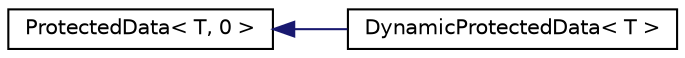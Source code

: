 digraph "Graphical Class Hierarchy"
{
 // LATEX_PDF_SIZE
  edge [fontname="Helvetica",fontsize="10",labelfontname="Helvetica",labelfontsize="10"];
  node [fontname="Helvetica",fontsize="10",shape=record];
  rankdir="LR";
  Node0 [label="ProtectedData\< T, 0 \>",height=0.2,width=0.4,color="black", fillcolor="white", style="filled",URL="$structProtectedData.html",tooltip=" "];
  Node0 -> Node1 [dir="back",color="midnightblue",fontsize="10",style="solid",fontname="Helvetica"];
  Node1 [label="DynamicProtectedData\< T \>",height=0.2,width=0.4,color="black", fillcolor="white", style="filled",URL="$structDynamicProtectedData.html",tooltip=" "];
}
